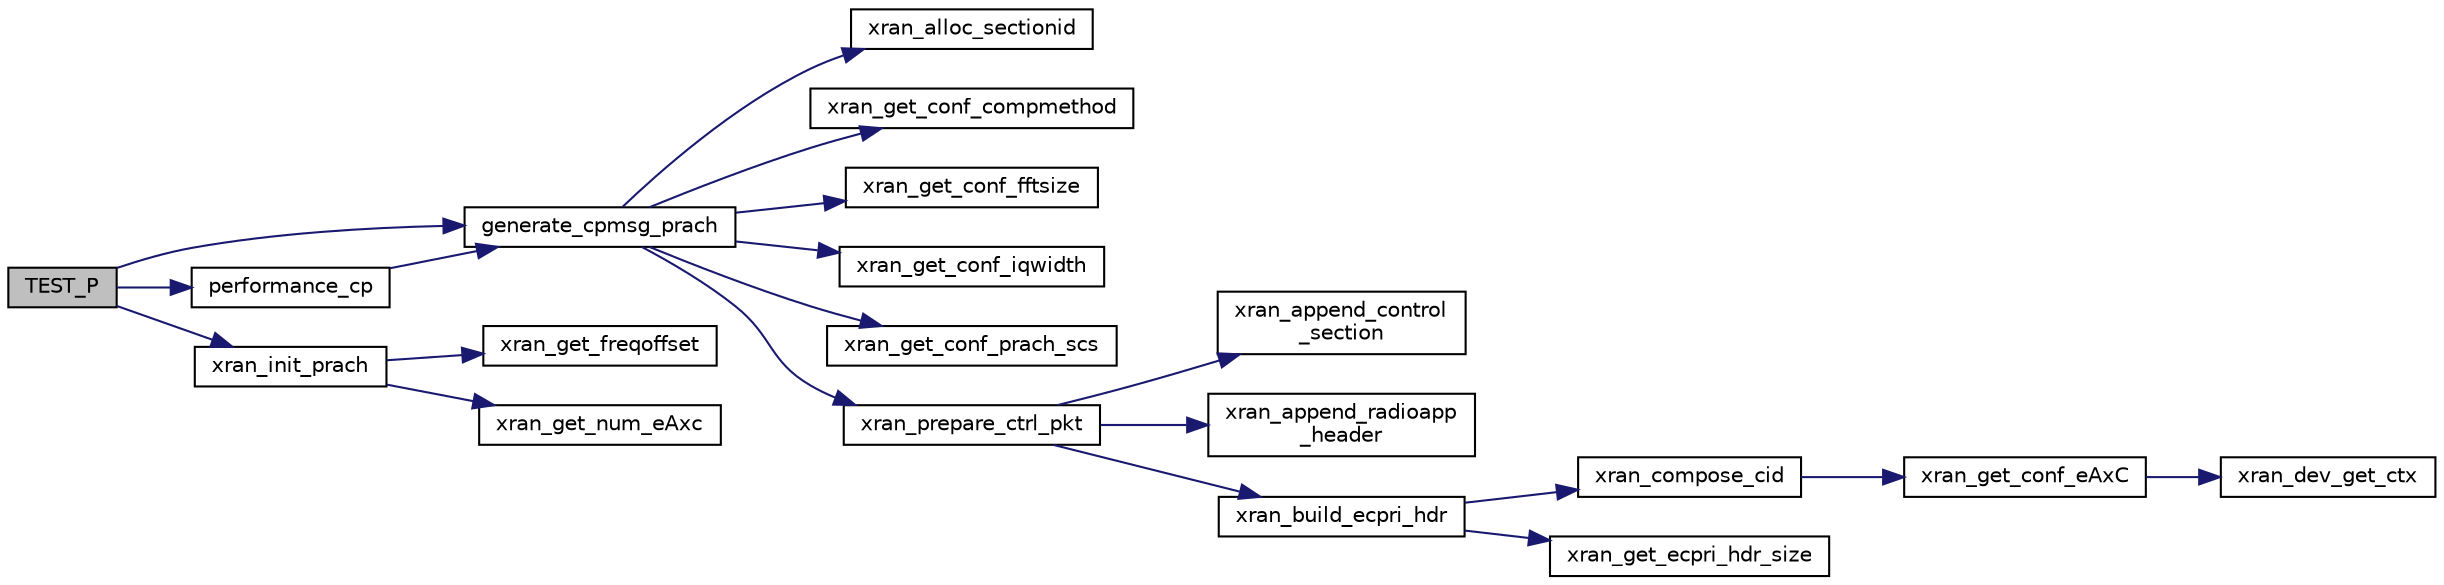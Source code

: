 digraph "TEST_P"
{
 // LATEX_PDF_SIZE
  edge [fontname="Helvetica",fontsize="10",labelfontname="Helvetica",labelfontsize="10"];
  node [fontname="Helvetica",fontsize="10",shape=record];
  rankdir="LR";
  Node1 [label="TEST_P",height=0.2,width=0.4,color="black", fillcolor="grey75", style="filled", fontcolor="black",tooltip=" "];
  Node1 -> Node2 [color="midnightblue",fontsize="10",style="solid",fontname="Helvetica"];
  Node2 [label="generate_cpmsg_prach",height=0.2,width=0.4,color="black", fillcolor="white", style="filled",URL="$xran__common_8c.html#ab8a6ed3cee8fa183142d0c23d0b4971d",tooltip=" "];
  Node2 -> Node3 [color="midnightblue",fontsize="10",style="solid",fontname="Helvetica"];
  Node3 [label="xran_alloc_sectionid",height=0.2,width=0.4,color="black", fillcolor="white", style="filled",URL="$xran__common_8h.html#a8546e95e2daf30058a66904e7f801723",tooltip=" "];
  Node2 -> Node4 [color="midnightblue",fontsize="10",style="solid",fontname="Helvetica"];
  Node4 [label="xran_get_conf_compmethod",height=0.2,width=0.4,color="black", fillcolor="white", style="filled",URL="$xran__common_8h.html#a70d428b456fbe76f8550ff9b782a9e4e",tooltip="Get the configuration of compression method for RU."];
  Node2 -> Node5 [color="midnightblue",fontsize="10",style="solid",fontname="Helvetica"];
  Node5 [label="xran_get_conf_fftsize",height=0.2,width=0.4,color="black", fillcolor="white", style="filled",URL="$xran__common_8h.html#ada345a8a99480787d4274a342aa39535",tooltip="Get the configuration of FFT size for RU."];
  Node2 -> Node6 [color="midnightblue",fontsize="10",style="solid",fontname="Helvetica"];
  Node6 [label="xran_get_conf_iqwidth",height=0.2,width=0.4,color="black", fillcolor="white", style="filled",URL="$xran__common_8h.html#a5f780beefc47e125ffd42fde16117e62",tooltip="Get the configuration of IQ bit width for RU."];
  Node2 -> Node7 [color="midnightblue",fontsize="10",style="solid",fontname="Helvetica"];
  Node7 [label="xran_get_conf_prach_scs",height=0.2,width=0.4,color="black", fillcolor="white", style="filled",URL="$xran__common_8h.html#ab39a5770374d16662d62a85504a11930",tooltip="Get the configuration of subcarrier spacing for PRACH."];
  Node2 -> Node8 [color="midnightblue",fontsize="10",style="solid",fontname="Helvetica"];
  Node8 [label="xran_prepare_ctrl_pkt",height=0.2,width=0.4,color="black", fillcolor="white", style="filled",URL="$xran__cp__api_8h.html#af9eb550e92ea270af41b4b6bcda363db",tooltip="Create a C-Plane packet Transport layer fragmentation is not supported."];
  Node8 -> Node9 [color="midnightblue",fontsize="10",style="solid",fontname="Helvetica"];
  Node9 [label="xran_append_control\l_section",height=0.2,width=0.4,color="black", fillcolor="white", style="filled",URL="$xran__cp__api_8c.html#ad50ae862f0707dab5e7b8e6a774fd225",tooltip="add sections to C-Plane packet Section type 1 and 3 are supported."];
  Node8 -> Node10 [color="midnightblue",fontsize="10",style="solid",fontname="Helvetica"];
  Node10 [label="xran_append_radioapp\l_header",height=0.2,width=0.4,color="black", fillcolor="white", style="filled",URL="$xran__cp__api_8c.html#a1261c107d1103c8bd1b3376db4aa7951",tooltip="add a radio application header in a C-Plane packet"];
  Node8 -> Node11 [color="midnightblue",fontsize="10",style="solid",fontname="Helvetica"];
  Node11 [label="xran_build_ecpri_hdr",height=0.2,width=0.4,color="black", fillcolor="white", style="filled",URL="$xran__transport_8h.html#aa21387dfaba47c2046d4a05f50cfc768",tooltip="Build ECPRI header and returns added length."];
  Node11 -> Node12 [color="midnightblue",fontsize="10",style="solid",fontname="Helvetica"];
  Node12 [label="xran_compose_cid",height=0.2,width=0.4,color="black", fillcolor="white", style="filled",URL="$xran__transport_8c.html#ae834080139ba785f1a3ac5781bf2ec88",tooltip="Compose ecpriRtcid/ecpriPcid."];
  Node12 -> Node13 [color="midnightblue",fontsize="10",style="solid",fontname="Helvetica"];
  Node13 [label="xran_get_conf_eAxC",height=0.2,width=0.4,color="black", fillcolor="white", style="filled",URL="$xran__common_8h.html#a761e3947dcc547008a12a9cca10b1ea0",tooltip="Get the configuration of eAxC ID."];
  Node13 -> Node14 [color="midnightblue",fontsize="10",style="solid",fontname="Helvetica"];
  Node14 [label="xran_dev_get_ctx",height=0.2,width=0.4,color="black", fillcolor="white", style="filled",URL="$xran__main_8c.html#aa09e72e94d2a1d891e86f4c09b0f8b21",tooltip=" "];
  Node11 -> Node15 [color="midnightblue",fontsize="10",style="solid",fontname="Helvetica"];
  Node15 [label="xran_get_ecpri_hdr_size",height=0.2,width=0.4,color="black", fillcolor="white", style="filled",URL="$xran__transport_8c.html#a0f378609208ec66467c58f0702ced85c",tooltip="return eCPRI header size without eCPRI common header"];
  Node1 -> Node16 [color="midnightblue",fontsize="10",style="solid",fontname="Helvetica"];
  Node16 [label="performance_cp",height=0.2,width=0.4,color="black", fillcolor="white", style="filled",URL="$prach__performance_8cc.html#a540e426541deb753f7c69d8df5d5b090",tooltip=" "];
  Node16 -> Node2 [color="midnightblue",fontsize="10",style="solid",fontname="Helvetica"];
  Node1 -> Node17 [color="midnightblue",fontsize="10",style="solid",fontname="Helvetica"];
  Node17 [label="xran_init_prach",height=0.2,width=0.4,color="black", fillcolor="white", style="filled",URL="$xran__common_8h.html#a00025c5bad7b7b6eea4374226f8c54bb",tooltip=" "];
  Node17 -> Node18 [color="midnightblue",fontsize="10",style="solid",fontname="Helvetica"];
  Node18 [label="xran_get_freqoffset",height=0.2,width=0.4,color="black", fillcolor="white", style="filled",URL="$xran__cp__api_8h.html#a4b7c2b7f89a0a04b07426e6adbecdb27",tooltip=" "];
  Node17 -> Node19 [color="midnightblue",fontsize="10",style="solid",fontname="Helvetica"];
  Node19 [label="xran_get_num_eAxc",height=0.2,width=0.4,color="black", fillcolor="white", style="filled",URL="$xran__main_8c.html#a3fc01469558ddf728239d59038ac5803",tooltip="Get the configuration of the number of antenna for UL."];
}
